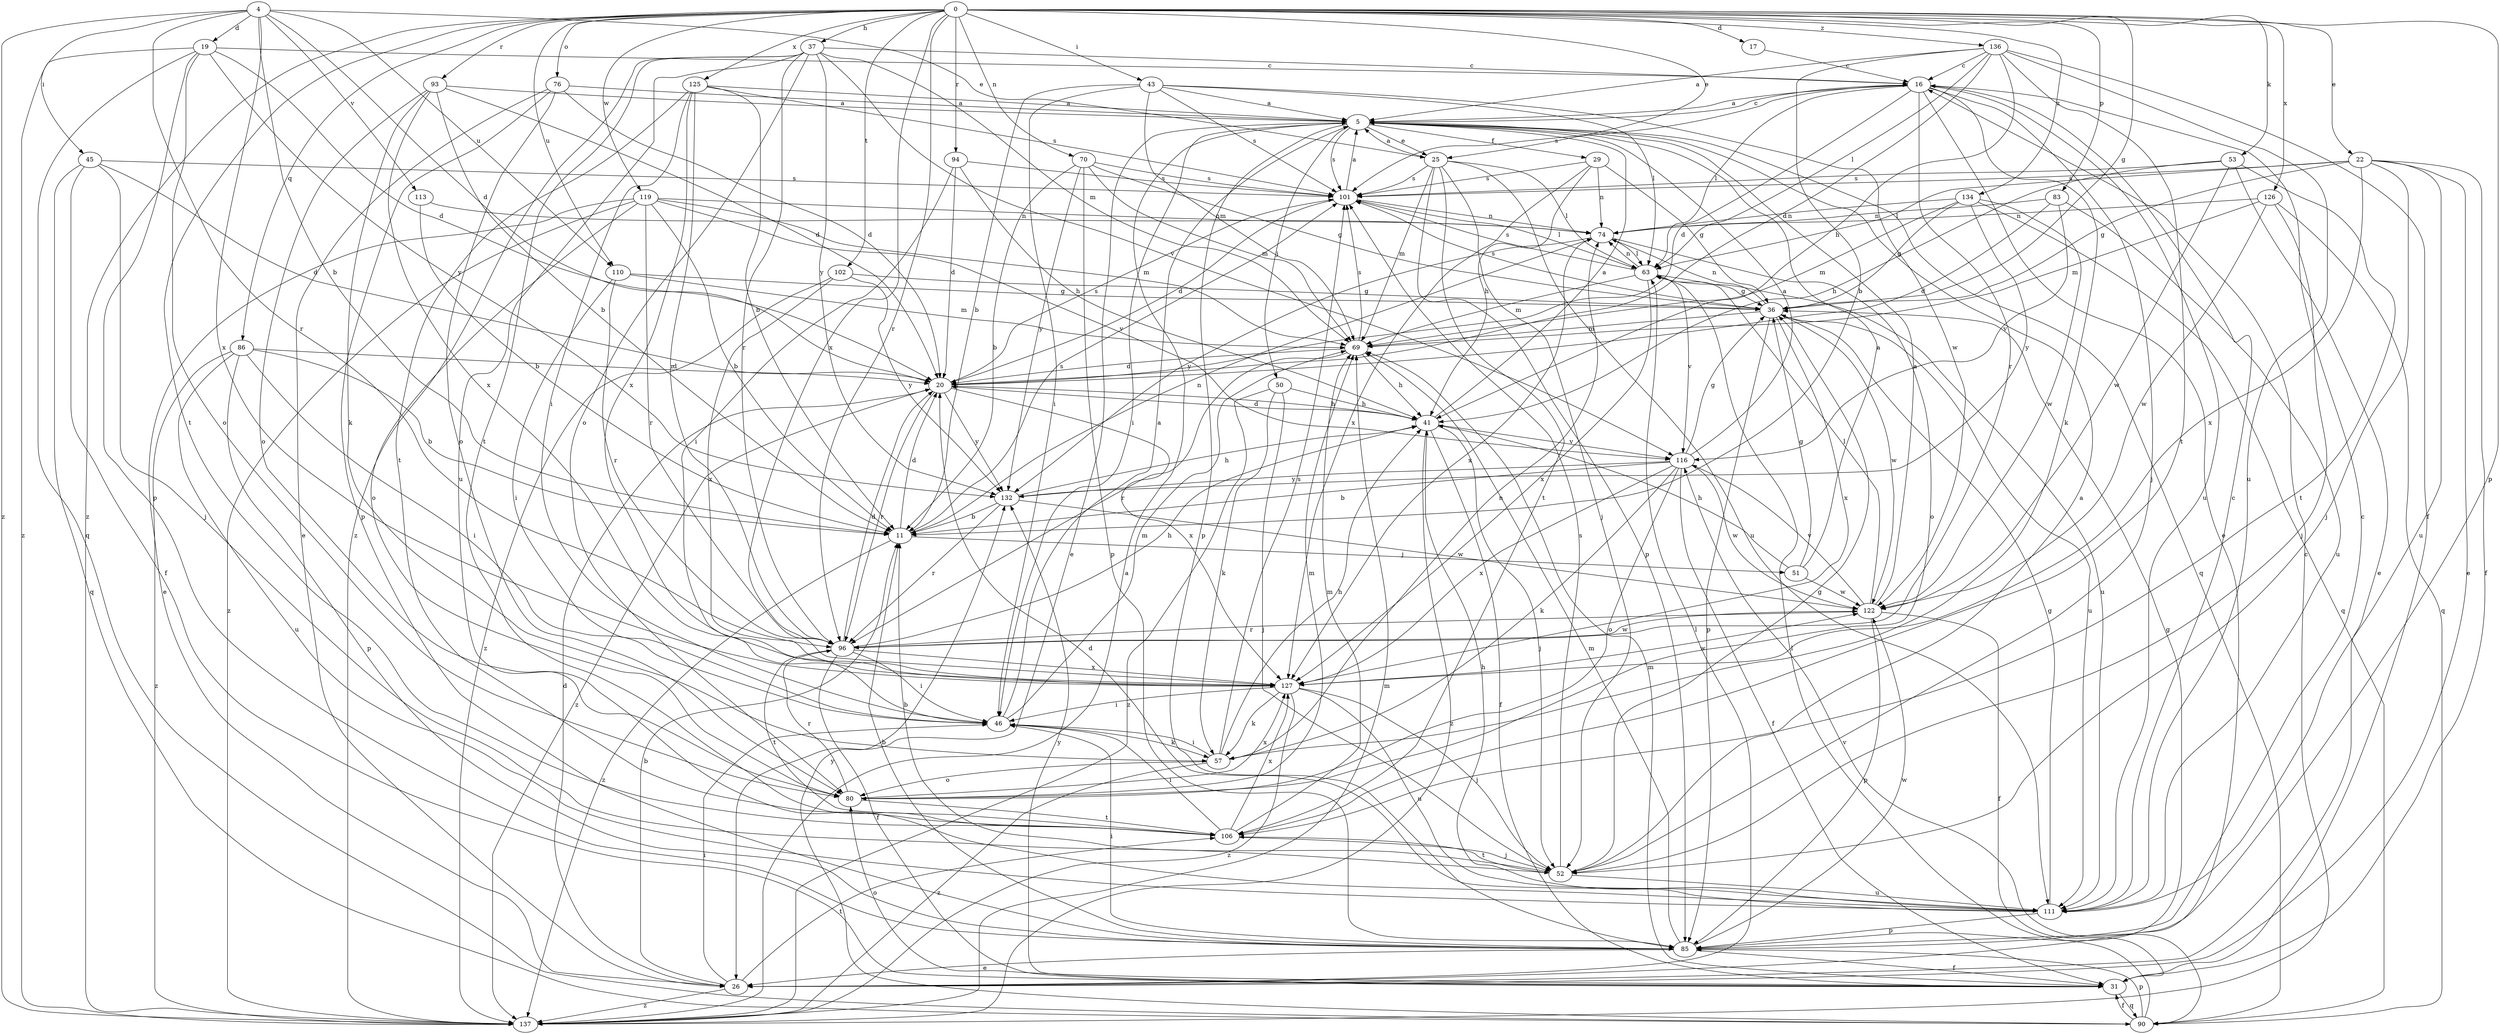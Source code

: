 strict digraph  {
0;
4;
5;
11;
16;
17;
19;
20;
22;
25;
26;
29;
31;
36;
37;
41;
43;
45;
46;
50;
51;
52;
53;
57;
63;
69;
70;
74;
76;
80;
83;
85;
86;
90;
93;
94;
96;
101;
102;
106;
110;
111;
113;
116;
119;
122;
125;
126;
127;
132;
134;
136;
137;
0 -> 17  [label=d];
0 -> 22  [label=e];
0 -> 25  [label=e];
0 -> 36  [label=g];
0 -> 37  [label=h];
0 -> 43  [label=i];
0 -> 53  [label=k];
0 -> 70  [label=n];
0 -> 76  [label=o];
0 -> 83  [label=p];
0 -> 85  [label=p];
0 -> 86  [label=q];
0 -> 93  [label=r];
0 -> 94  [label=r];
0 -> 96  [label=r];
0 -> 102  [label=t];
0 -> 106  [label=t];
0 -> 110  [label=u];
0 -> 119  [label=w];
0 -> 125  [label=x];
0 -> 126  [label=x];
0 -> 127  [label=x];
0 -> 134  [label=z];
0 -> 136  [label=z];
0 -> 137  [label=z];
4 -> 11  [label=b];
4 -> 19  [label=d];
4 -> 20  [label=d];
4 -> 25  [label=e];
4 -> 45  [label=i];
4 -> 96  [label=r];
4 -> 110  [label=u];
4 -> 113  [label=v];
4 -> 127  [label=x];
4 -> 137  [label=z];
5 -> 16  [label=c];
5 -> 25  [label=e];
5 -> 26  [label=e];
5 -> 29  [label=f];
5 -> 46  [label=i];
5 -> 50  [label=j];
5 -> 85  [label=p];
5 -> 90  [label=q];
5 -> 101  [label=s];
11 -> 20  [label=d];
11 -> 51  [label=j];
11 -> 74  [label=n];
11 -> 101  [label=s];
11 -> 137  [label=z];
16 -> 5  [label=a];
16 -> 20  [label=d];
16 -> 26  [label=e];
16 -> 52  [label=j];
16 -> 57  [label=k];
16 -> 63  [label=l];
16 -> 96  [label=r];
16 -> 101  [label=s];
16 -> 111  [label=u];
17 -> 16  [label=c];
19 -> 16  [label=c];
19 -> 20  [label=d];
19 -> 80  [label=o];
19 -> 85  [label=p];
19 -> 90  [label=q];
19 -> 132  [label=y];
19 -> 137  [label=z];
20 -> 41  [label=h];
20 -> 96  [label=r];
20 -> 101  [label=s];
20 -> 127  [label=x];
20 -> 132  [label=y];
20 -> 137  [label=z];
22 -> 26  [label=e];
22 -> 31  [label=f];
22 -> 36  [label=g];
22 -> 52  [label=j];
22 -> 63  [label=l];
22 -> 101  [label=s];
22 -> 111  [label=u];
22 -> 127  [label=x];
25 -> 5  [label=a];
25 -> 52  [label=j];
25 -> 63  [label=l];
25 -> 69  [label=m];
25 -> 85  [label=p];
25 -> 101  [label=s];
25 -> 106  [label=t];
25 -> 111  [label=u];
26 -> 11  [label=b];
26 -> 20  [label=d];
26 -> 46  [label=i];
26 -> 63  [label=l];
26 -> 106  [label=t];
26 -> 137  [label=z];
29 -> 36  [label=g];
29 -> 41  [label=h];
29 -> 74  [label=n];
29 -> 101  [label=s];
29 -> 127  [label=x];
31 -> 69  [label=m];
31 -> 80  [label=o];
31 -> 90  [label=q];
31 -> 132  [label=y];
36 -> 69  [label=m];
36 -> 74  [label=n];
36 -> 85  [label=p];
36 -> 101  [label=s];
36 -> 111  [label=u];
36 -> 122  [label=w];
36 -> 127  [label=x];
37 -> 16  [label=c];
37 -> 69  [label=m];
37 -> 80  [label=o];
37 -> 96  [label=r];
37 -> 106  [label=t];
37 -> 111  [label=u];
37 -> 116  [label=v];
37 -> 132  [label=y];
37 -> 137  [label=z];
41 -> 5  [label=a];
41 -> 20  [label=d];
41 -> 31  [label=f];
41 -> 52  [label=j];
41 -> 116  [label=v];
41 -> 137  [label=z];
43 -> 5  [label=a];
43 -> 11  [label=b];
43 -> 46  [label=i];
43 -> 63  [label=l];
43 -> 69  [label=m];
43 -> 101  [label=s];
43 -> 122  [label=w];
45 -> 20  [label=d];
45 -> 31  [label=f];
45 -> 52  [label=j];
45 -> 90  [label=q];
45 -> 101  [label=s];
46 -> 5  [label=a];
46 -> 57  [label=k];
46 -> 69  [label=m];
50 -> 41  [label=h];
50 -> 52  [label=j];
50 -> 57  [label=k];
50 -> 137  [label=z];
51 -> 5  [label=a];
51 -> 36  [label=g];
51 -> 41  [label=h];
51 -> 122  [label=w];
52 -> 5  [label=a];
52 -> 11  [label=b];
52 -> 36  [label=g];
52 -> 101  [label=s];
52 -> 106  [label=t];
52 -> 111  [label=u];
53 -> 26  [label=e];
53 -> 41  [label=h];
53 -> 101  [label=s];
53 -> 106  [label=t];
53 -> 122  [label=w];
57 -> 41  [label=h];
57 -> 46  [label=i];
57 -> 74  [label=n];
57 -> 80  [label=o];
57 -> 101  [label=s];
57 -> 137  [label=z];
63 -> 36  [label=g];
63 -> 69  [label=m];
63 -> 74  [label=n];
63 -> 101  [label=s];
63 -> 111  [label=u];
63 -> 116  [label=v];
63 -> 127  [label=x];
69 -> 20  [label=d];
69 -> 41  [label=h];
69 -> 96  [label=r];
69 -> 101  [label=s];
70 -> 11  [label=b];
70 -> 36  [label=g];
70 -> 69  [label=m];
70 -> 85  [label=p];
70 -> 101  [label=s];
70 -> 132  [label=y];
74 -> 63  [label=l];
74 -> 80  [label=o];
74 -> 127  [label=x];
74 -> 132  [label=y];
76 -> 5  [label=a];
76 -> 20  [label=d];
76 -> 26  [label=e];
76 -> 80  [label=o];
76 -> 85  [label=p];
80 -> 69  [label=m];
80 -> 96  [label=r];
80 -> 106  [label=t];
80 -> 127  [label=x];
83 -> 20  [label=d];
83 -> 74  [label=n];
83 -> 111  [label=u];
83 -> 116  [label=v];
85 -> 11  [label=b];
85 -> 16  [label=c];
85 -> 26  [label=e];
85 -> 31  [label=f];
85 -> 36  [label=g];
85 -> 46  [label=i];
85 -> 69  [label=m];
85 -> 122  [label=w];
86 -> 11  [label=b];
86 -> 20  [label=d];
86 -> 46  [label=i];
86 -> 85  [label=p];
86 -> 111  [label=u];
86 -> 137  [label=z];
90 -> 31  [label=f];
90 -> 63  [label=l];
90 -> 85  [label=p];
90 -> 116  [label=v];
90 -> 132  [label=y];
93 -> 5  [label=a];
93 -> 11  [label=b];
93 -> 20  [label=d];
93 -> 57  [label=k];
93 -> 80  [label=o];
93 -> 127  [label=x];
94 -> 20  [label=d];
94 -> 41  [label=h];
94 -> 46  [label=i];
94 -> 101  [label=s];
96 -> 20  [label=d];
96 -> 31  [label=f];
96 -> 41  [label=h];
96 -> 46  [label=i];
96 -> 106  [label=t];
96 -> 122  [label=w];
96 -> 127  [label=x];
101 -> 5  [label=a];
101 -> 20  [label=d];
101 -> 63  [label=l];
101 -> 74  [label=n];
102 -> 36  [label=g];
102 -> 127  [label=x];
102 -> 132  [label=y];
102 -> 137  [label=z];
106 -> 46  [label=i];
106 -> 52  [label=j];
106 -> 69  [label=m];
106 -> 127  [label=x];
110 -> 36  [label=g];
110 -> 46  [label=i];
110 -> 69  [label=m];
110 -> 96  [label=r];
111 -> 16  [label=c];
111 -> 20  [label=d];
111 -> 36  [label=g];
111 -> 41  [label=h];
111 -> 85  [label=p];
113 -> 11  [label=b];
113 -> 74  [label=n];
116 -> 5  [label=a];
116 -> 11  [label=b];
116 -> 31  [label=f];
116 -> 36  [label=g];
116 -> 57  [label=k];
116 -> 80  [label=o];
116 -> 122  [label=w];
116 -> 127  [label=x];
116 -> 132  [label=y];
119 -> 11  [label=b];
119 -> 26  [label=e];
119 -> 69  [label=m];
119 -> 74  [label=n];
119 -> 80  [label=o];
119 -> 96  [label=r];
119 -> 116  [label=v];
119 -> 137  [label=z];
122 -> 5  [label=a];
122 -> 31  [label=f];
122 -> 63  [label=l];
122 -> 85  [label=p];
122 -> 96  [label=r];
122 -> 116  [label=v];
125 -> 5  [label=a];
125 -> 11  [label=b];
125 -> 46  [label=i];
125 -> 96  [label=r];
125 -> 101  [label=s];
125 -> 106  [label=t];
125 -> 127  [label=x];
126 -> 52  [label=j];
126 -> 69  [label=m];
126 -> 74  [label=n];
126 -> 90  [label=q];
126 -> 122  [label=w];
127 -> 46  [label=i];
127 -> 52  [label=j];
127 -> 57  [label=k];
127 -> 111  [label=u];
127 -> 122  [label=w];
127 -> 137  [label=z];
132 -> 11  [label=b];
132 -> 41  [label=h];
132 -> 96  [label=r];
132 -> 122  [label=w];
134 -> 36  [label=g];
134 -> 69  [label=m];
134 -> 74  [label=n];
134 -> 90  [label=q];
134 -> 122  [label=w];
134 -> 132  [label=y];
136 -> 5  [label=a];
136 -> 11  [label=b];
136 -> 16  [label=c];
136 -> 20  [label=d];
136 -> 31  [label=f];
136 -> 41  [label=h];
136 -> 63  [label=l];
136 -> 106  [label=t];
136 -> 111  [label=u];
137 -> 5  [label=a];
137 -> 16  [label=c];
137 -> 69  [label=m];
}
